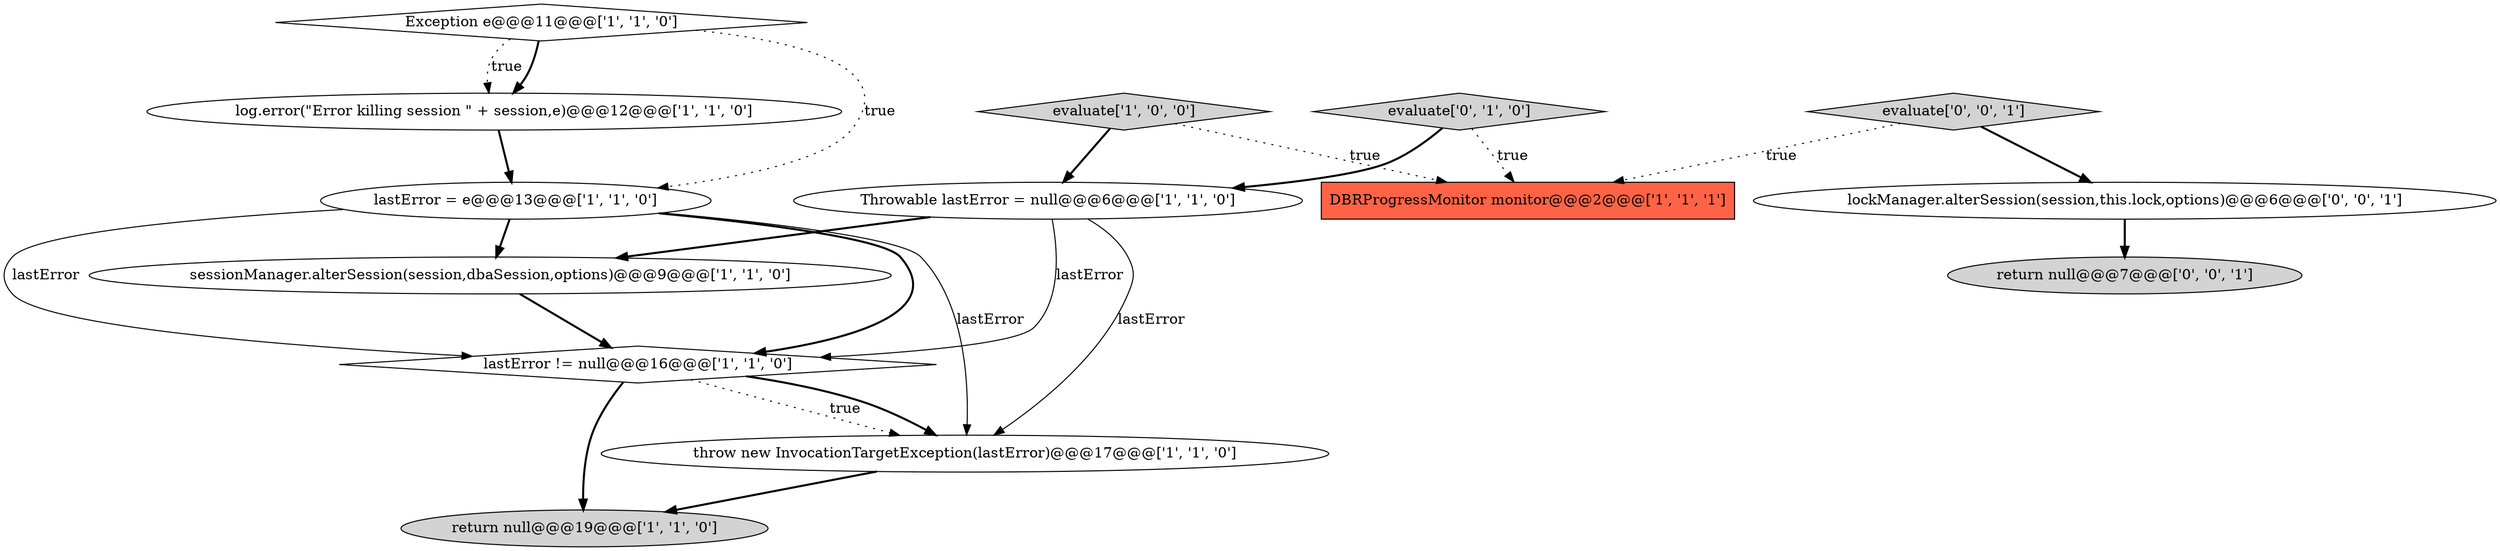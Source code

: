 digraph {
3 [style = filled, label = "Exception e@@@11@@@['1', '1', '0']", fillcolor = white, shape = diamond image = "AAA0AAABBB1BBB"];
12 [style = filled, label = "return null@@@7@@@['0', '0', '1']", fillcolor = lightgray, shape = ellipse image = "AAA0AAABBB3BBB"];
1 [style = filled, label = "log.error(\"Error killing session \" + session,e)@@@12@@@['1', '1', '0']", fillcolor = white, shape = ellipse image = "AAA0AAABBB1BBB"];
4 [style = filled, label = "sessionManager.alterSession(session,dbaSession,options)@@@9@@@['1', '1', '0']", fillcolor = white, shape = ellipse image = "AAA0AAABBB1BBB"];
6 [style = filled, label = "Throwable lastError = null@@@6@@@['1', '1', '0']", fillcolor = white, shape = ellipse image = "AAA0AAABBB1BBB"];
8 [style = filled, label = "evaluate['1', '0', '0']", fillcolor = lightgray, shape = diamond image = "AAA0AAABBB1BBB"];
9 [style = filled, label = "lastError = e@@@13@@@['1', '1', '0']", fillcolor = white, shape = ellipse image = "AAA0AAABBB1BBB"];
11 [style = filled, label = "lockManager.alterSession(session,this.lock,options)@@@6@@@['0', '0', '1']", fillcolor = white, shape = ellipse image = "AAA0AAABBB3BBB"];
13 [style = filled, label = "evaluate['0', '0', '1']", fillcolor = lightgray, shape = diamond image = "AAA0AAABBB3BBB"];
0 [style = filled, label = "DBRProgressMonitor monitor@@@2@@@['1', '1', '1']", fillcolor = tomato, shape = box image = "AAA0AAABBB1BBB"];
2 [style = filled, label = "throw new InvocationTargetException(lastError)@@@17@@@['1', '1', '0']", fillcolor = white, shape = ellipse image = "AAA0AAABBB1BBB"];
10 [style = filled, label = "evaluate['0', '1', '0']", fillcolor = lightgray, shape = diamond image = "AAA0AAABBB2BBB"];
5 [style = filled, label = "return null@@@19@@@['1', '1', '0']", fillcolor = lightgray, shape = ellipse image = "AAA0AAABBB1BBB"];
7 [style = filled, label = "lastError != null@@@16@@@['1', '1', '0']", fillcolor = white, shape = diamond image = "AAA0AAABBB1BBB"];
7->2 [style = dotted, label="true"];
3->1 [style = bold, label=""];
9->4 [style = bold, label=""];
8->6 [style = bold, label=""];
11->12 [style = bold, label=""];
3->9 [style = dotted, label="true"];
9->7 [style = bold, label=""];
13->11 [style = bold, label=""];
10->6 [style = bold, label=""];
6->7 [style = solid, label="lastError"];
4->7 [style = bold, label=""];
1->9 [style = bold, label=""];
6->4 [style = bold, label=""];
9->2 [style = solid, label="lastError"];
7->5 [style = bold, label=""];
13->0 [style = dotted, label="true"];
7->2 [style = bold, label=""];
10->0 [style = dotted, label="true"];
8->0 [style = dotted, label="true"];
9->7 [style = solid, label="lastError"];
6->2 [style = solid, label="lastError"];
3->1 [style = dotted, label="true"];
2->5 [style = bold, label=""];
}
